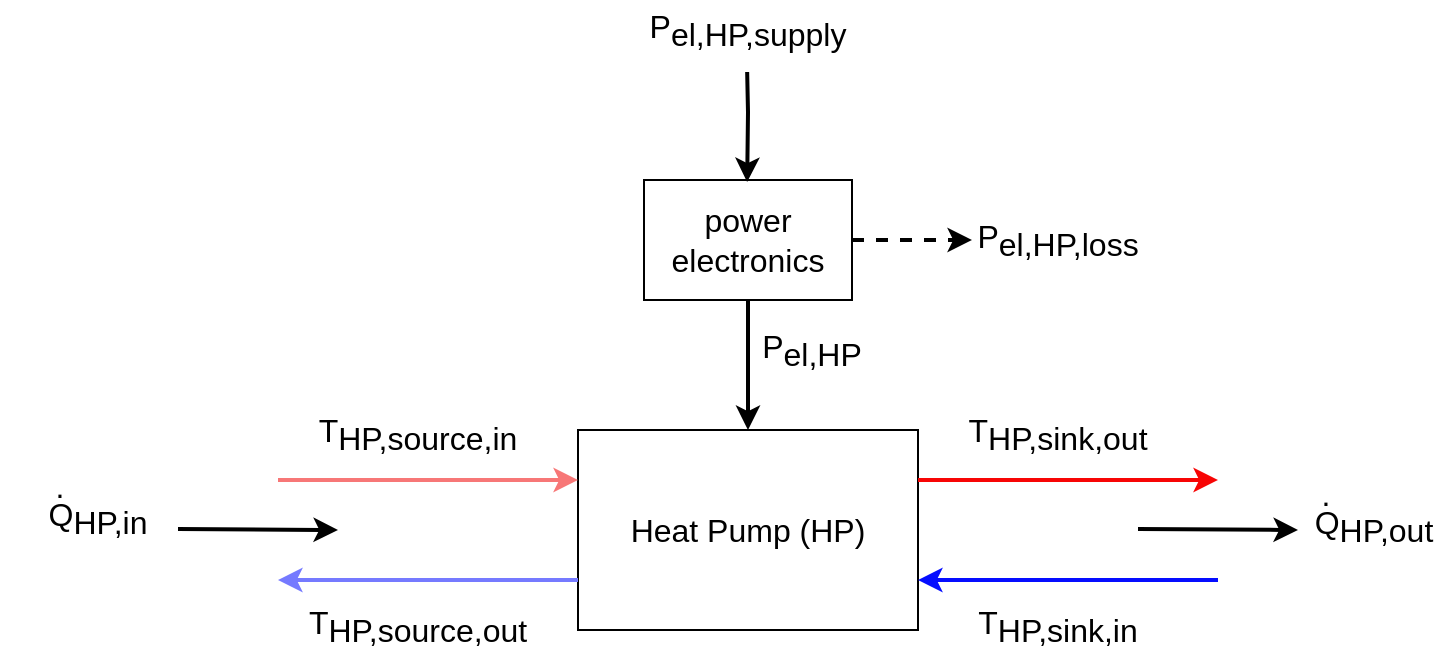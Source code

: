 <mxfile version="20.3.0" type="device"><diagram id="7CAGK7NYdxNWs-XZQOqM" name="Seite-1"><mxGraphModel dx="981" dy="686" grid="1" gridSize="10" guides="1" tooltips="1" connect="1" arrows="1" fold="1" page="1" pageScale="1" pageWidth="827" pageHeight="1169" math="0" shadow="0"><root><mxCell id="0"/><mxCell id="1" parent="0"/><mxCell id="IjUauUQ_8tpXAWT-FcBq-1" value="&lt;font style=&quot;font-size: 16px;&quot;&gt;Heat Pump (HP)&lt;/font&gt;" style="rounded=0;whiteSpace=wrap;html=1;fontSize=16;" parent="1" vertex="1"><mxGeometry x="353" y="315" width="170" height="100" as="geometry"/></mxCell><mxCell id="IjUauUQ_8tpXAWT-FcBq-3" value="" style="endArrow=classic;html=1;rounded=0;entryX=0;entryY=0.25;entryDx=0;entryDy=0;strokeWidth=2;strokeColor=#757AFF;fontSize=16;" parent="1" edge="1"><mxGeometry width="50" height="50" relative="1" as="geometry"><mxPoint x="353" y="390" as="sourcePoint"/><mxPoint x="203" y="390" as="targetPoint"/></mxGeometry></mxCell><mxCell id="IjUauUQ_8tpXAWT-FcBq-4" value="" style="endArrow=classic;html=1;rounded=0;entryX=0;entryY=0.25;entryDx=0;entryDy=0;strokeWidth=2;strokeColor=#F70505;fontSize=16;" parent="1" edge="1"><mxGeometry width="50" height="50" relative="1" as="geometry"><mxPoint x="523" y="340" as="sourcePoint"/><mxPoint x="673" y="340" as="targetPoint"/></mxGeometry></mxCell><mxCell id="IjUauUQ_8tpXAWT-FcBq-5" value="" style="endArrow=classic;html=1;rounded=0;entryX=0;entryY=0.25;entryDx=0;entryDy=0;strokeWidth=2;strokeColor=#050DFF;fontSize=16;" parent="1" edge="1"><mxGeometry width="50" height="50" relative="1" as="geometry"><mxPoint x="673" y="390" as="sourcePoint"/><mxPoint x="523" y="390" as="targetPoint"/></mxGeometry></mxCell><mxCell id="IjUauUQ_8tpXAWT-FcBq-6" value="" style="endArrow=classic;html=1;rounded=0;entryX=0;entryY=0.25;entryDx=0;entryDy=0;strokeWidth=2;fillColor=#f8cecc;strokeColor=#F77777;fontColor=#FF4A4A;fontSize=16;" parent="1" edge="1"><mxGeometry width="50" height="50" relative="1" as="geometry"><mxPoint x="203" y="340" as="sourcePoint"/><mxPoint x="353" y="340" as="targetPoint"/></mxGeometry></mxCell><mxCell id="IjUauUQ_8tpXAWT-FcBq-7" value="" style="endArrow=classic;html=1;rounded=0;strokeColor=#000000;strokeWidth=2;fontSize=16;entryX=0.5;entryY=0;entryDx=0;entryDy=0;exitX=0.5;exitY=1;exitDx=0;exitDy=0;" parent="1" source="IjUauUQ_8tpXAWT-FcBq-23" target="IjUauUQ_8tpXAWT-FcBq-1" edge="1"><mxGeometry width="50" height="50" relative="1" as="geometry"><mxPoint x="438" y="270" as="sourcePoint"/><mxPoint x="523" y="310" as="targetPoint"/></mxGeometry></mxCell><mxCell id="IjUauUQ_8tpXAWT-FcBq-9" value="" style="endArrow=classic;html=1;rounded=0;strokeWidth=2;fillColor=#f8cecc;strokeColor=#000000;fontSize=16;" parent="1" edge="1"><mxGeometry width="50" height="50" relative="1" as="geometry"><mxPoint x="153" y="364.5" as="sourcePoint"/><mxPoint x="233" y="365" as="targetPoint"/></mxGeometry></mxCell><mxCell id="IjUauUQ_8tpXAWT-FcBq-10" value="" style="endArrow=classic;html=1;rounded=0;strokeWidth=2;fillColor=#f8cecc;strokeColor=#000000;fontSize=16;" parent="1" edge="1"><mxGeometry width="50" height="50" relative="1" as="geometry"><mxPoint x="633" y="364.5" as="sourcePoint"/><mxPoint x="713" y="365" as="targetPoint"/></mxGeometry></mxCell><mxCell id="IjUauUQ_8tpXAWT-FcBq-11" value="Q&lt;sub style=&quot;font-size: 16px;&quot;&gt;HP,in&lt;/sub&gt;" style="text;html=1;strokeColor=none;fillColor=none;align=center;verticalAlign=middle;whiteSpace=wrap;rounded=0;fontSize=16;" parent="1" vertex="1"><mxGeometry x="83" y="344" width="60" height="30" as="geometry"/></mxCell><mxCell id="IjUauUQ_8tpXAWT-FcBq-13" value="Q&lt;sub style=&quot;font-size: 16px;&quot;&gt;HP,out&lt;/sub&gt;" style="text;html=1;strokeColor=none;fillColor=none;align=center;verticalAlign=middle;whiteSpace=wrap;rounded=0;fontSize=16;" parent="1" vertex="1"><mxGeometry x="721" y="348" width="60" height="30" as="geometry"/></mxCell><mxCell id="IjUauUQ_8tpXAWT-FcBq-14" value="&lt;span style=&quot;font-size: 16px;&quot;&gt;P&lt;sub style=&quot;font-size: 16px;&quot;&gt;el,HP&lt;/sub&gt;&lt;/span&gt;" style="text;html=1;strokeColor=none;fillColor=none;align=center;verticalAlign=middle;whiteSpace=wrap;rounded=0;fontSize=16;" parent="1" vertex="1"><mxGeometry x="440" y="260" width="60" height="30" as="geometry"/></mxCell><mxCell id="IjUauUQ_8tpXAWT-FcBq-16" value="." style="text;html=1;strokeColor=none;fillColor=none;align=center;verticalAlign=middle;whiteSpace=wrap;rounded=0;fontSize=16;" parent="1" vertex="1"><mxGeometry x="64" y="328" width="60" height="30" as="geometry"/></mxCell><mxCell id="IjUauUQ_8tpXAWT-FcBq-18" value="." style="text;html=1;strokeColor=none;fillColor=none;align=center;verticalAlign=middle;whiteSpace=wrap;rounded=0;fontSize=16;" parent="1" vertex="1"><mxGeometry x="697" y="332" width="60" height="30" as="geometry"/></mxCell><mxCell id="IjUauUQ_8tpXAWT-FcBq-19" value="T&lt;sub style=&quot;font-size: 16px;&quot;&gt;HP,source,in&lt;/sub&gt;" style="text;html=1;strokeColor=none;fillColor=none;align=center;verticalAlign=middle;whiteSpace=wrap;rounded=0;fontSize=16;" parent="1" vertex="1"><mxGeometry x="243" y="302" width="60" height="30" as="geometry"/></mxCell><mxCell id="IjUauUQ_8tpXAWT-FcBq-20" value="T&lt;sub style=&quot;font-size: 16px;&quot;&gt;HP,source,out&lt;/sub&gt;" style="text;html=1;strokeColor=none;fillColor=none;align=center;verticalAlign=middle;whiteSpace=wrap;rounded=0;fontSize=16;" parent="1" vertex="1"><mxGeometry x="243" y="398" width="60" height="30" as="geometry"/></mxCell><mxCell id="IjUauUQ_8tpXAWT-FcBq-21" value="T&lt;sub style=&quot;font-size: 16px;&quot;&gt;HP,sink,out&lt;/sub&gt;" style="text;html=1;strokeColor=none;fillColor=none;align=center;verticalAlign=middle;whiteSpace=wrap;rounded=0;fontSize=16;" parent="1" vertex="1"><mxGeometry x="563" y="302" width="60" height="30" as="geometry"/></mxCell><mxCell id="IjUauUQ_8tpXAWT-FcBq-22" value="T&lt;sub style=&quot;font-size: 16px;&quot;&gt;HP,sink,in&lt;/sub&gt;" style="text;html=1;strokeColor=none;fillColor=none;align=center;verticalAlign=middle;whiteSpace=wrap;rounded=0;fontSize=16;" parent="1" vertex="1"><mxGeometry x="563" y="398" width="60" height="30" as="geometry"/></mxCell><mxCell id="IjUauUQ_8tpXAWT-FcBq-23" value="&lt;font color=&quot;#000000&quot;&gt;power electronics&lt;/font&gt;" style="rounded=0;whiteSpace=wrap;html=1;fontSize=16;fontColor=#FF4A4A;" parent="1" vertex="1"><mxGeometry x="386" y="190" width="104" height="60" as="geometry"/></mxCell><mxCell id="IjUauUQ_8tpXAWT-FcBq-25" value="" style="endArrow=classic;html=1;rounded=0;strokeColor=#000000;strokeWidth=2;fontSize=16;entryX=0.5;entryY=0;entryDx=0;entryDy=0;exitX=0.5;exitY=1;exitDx=0;exitDy=0;" parent="1" edge="1"><mxGeometry width="50" height="50" relative="1" as="geometry"><mxPoint x="437.58" y="136" as="sourcePoint"/><mxPoint x="437.58" y="191" as="targetPoint"/><Array as="points"><mxPoint x="438" y="156"/></Array></mxGeometry></mxCell><mxCell id="IjUauUQ_8tpXAWT-FcBq-26" value="&lt;span style=&quot;font-size: 16px;&quot;&gt;P&lt;sub style=&quot;font-size: 16px;&quot;&gt;el,HP,supply&lt;/sub&gt;&lt;/span&gt;" style="text;html=1;strokeColor=none;fillColor=none;align=center;verticalAlign=middle;whiteSpace=wrap;rounded=0;fontSize=16;" parent="1" vertex="1"><mxGeometry x="408" y="100" width="60" height="30" as="geometry"/></mxCell><mxCell id="IjUauUQ_8tpXAWT-FcBq-31" value="" style="endArrow=classic;html=1;rounded=0;strokeColor=#000000;strokeWidth=2;fontSize=16;exitX=1;exitY=0.5;exitDx=0;exitDy=0;dashed=1;" parent="1" source="IjUauUQ_8tpXAWT-FcBq-23" edge="1"><mxGeometry width="50" height="50" relative="1" as="geometry"><mxPoint x="610.0" y="180" as="sourcePoint"/><mxPoint x="550" y="220" as="targetPoint"/><Array as="points"><mxPoint x="520" y="220"/></Array></mxGeometry></mxCell><mxCell id="IjUauUQ_8tpXAWT-FcBq-32" value="&lt;span style=&quot;font-size: 16px;&quot;&gt;P&lt;sub style=&quot;font-size: 16px;&quot;&gt;el,HP,loss&lt;/sub&gt;&lt;/span&gt;" style="text;html=1;strokeColor=none;fillColor=none;align=center;verticalAlign=middle;whiteSpace=wrap;rounded=0;fontSize=16;" parent="1" vertex="1"><mxGeometry x="563" y="205" width="60" height="30" as="geometry"/></mxCell></root></mxGraphModel></diagram></mxfile>
